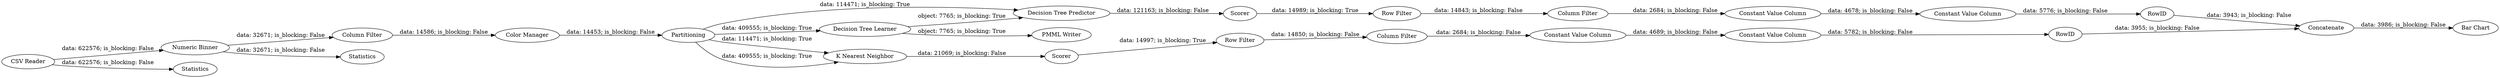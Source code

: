 digraph {
	"-8782092090372171499_305" [label="Bar Chart"]
	"-4197355062486874194_294" [label="Column Filter"]
	"-8782092090372171499_21" [label=Scorer]
	"-8782092090372171499_7" [label="Column Filter"]
	"-4197355062486874194_293" [label=RowID]
	"5903156011853067029_32" [label="Row Filter"]
	"-8782092090372171499_6" [label=Statistics]
	"-8782092090372171499_8" [label="Color Manager"]
	"5903156011853067029_293" [label=RowID]
	"-4197355062486874194_303" [label="Row Filter"]
	"-8782092090372171499_4" [label="Numeric Binner"]
	"-8782092090372171499_300" [label=Concatenate]
	"-8782092090372171499_9" [label=Partitioning]
	"-4197355062486874194_292" [label="Constant Value Column"]
	"5903156011853067029_290" [label="Constant Value Column"]
	"-8782092090372171499_5" [label=Statistics]
	"-8782092090372171499_11" [label="Decision Tree Predictor"]
	"-8782092090372171499_10" [label="Decision Tree Learner"]
	"5903156011853067029_292" [label="Constant Value Column"]
	"-4197355062486874194_290" [label="Constant Value Column"]
	"-8782092090372171499_1" [label="CSV Reader"]
	"5903156011853067029_294" [label="Column Filter"]
	"-8782092090372171499_30" [label="K Nearest Neighbor"]
	"-8782092090372171499_22" [label="PMML Writer"]
	"-8782092090372171499_31" [label=Scorer]
	"-4197355062486874194_303" -> "-4197355062486874194_294" [label="data: 14850; is_blocking: False"]
	"-8782092090372171499_10" -> "-8782092090372171499_22" [label="object: 7765; is_blocking: True"]
	"-8782092090372171499_9" -> "-8782092090372171499_10" [label="data: 409555; is_blocking: True"]
	"-8782092090372171499_11" -> "-8782092090372171499_21" [label="data: 121163; is_blocking: False"]
	"-8782092090372171499_9" -> "-8782092090372171499_30" [label="data: 114471; is_blocking: True"]
	"5903156011853067029_292" -> "5903156011853067029_293" [label="data: 5776; is_blocking: False"]
	"-4197355062486874194_292" -> "-4197355062486874194_293" [label="data: 5782; is_blocking: False"]
	"5903156011853067029_293" -> "-8782092090372171499_300" [label="data: 3943; is_blocking: False"]
	"-8782092090372171499_21" -> "5903156011853067029_32" [label="data: 14989; is_blocking: True"]
	"-8782092090372171499_9" -> "-8782092090372171499_30" [label="data: 409555; is_blocking: True"]
	"-8782092090372171499_30" -> "-8782092090372171499_31" [label="data: 21069; is_blocking: False"]
	"-4197355062486874194_290" -> "-4197355062486874194_292" [label="data: 4689; is_blocking: False"]
	"-8782092090372171499_31" -> "-4197355062486874194_303" [label="data: 14997; is_blocking: True"]
	"-8782092090372171499_9" -> "-8782092090372171499_11" [label="data: 114471; is_blocking: True"]
	"-4197355062486874194_294" -> "-4197355062486874194_290" [label="data: 2684; is_blocking: False"]
	"5903156011853067029_290" -> "5903156011853067029_292" [label="data: 4678; is_blocking: False"]
	"-8782092090372171499_7" -> "-8782092090372171499_8" [label="data: 14586; is_blocking: False"]
	"-8782092090372171499_300" -> "-8782092090372171499_305" [label="data: 3986; is_blocking: False"]
	"-8782092090372171499_4" -> "-8782092090372171499_7" [label="data: 32671; is_blocking: False"]
	"-8782092090372171499_8" -> "-8782092090372171499_9" [label="data: 14453; is_blocking: False"]
	"-4197355062486874194_293" -> "-8782092090372171499_300" [label="data: 3955; is_blocking: False"]
	"5903156011853067029_294" -> "5903156011853067029_290" [label="data: 2684; is_blocking: False"]
	"-8782092090372171499_4" -> "-8782092090372171499_6" [label="data: 32671; is_blocking: False"]
	"-8782092090372171499_1" -> "-8782092090372171499_4" [label="data: 622576; is_blocking: False"]
	"-8782092090372171499_10" -> "-8782092090372171499_11" [label="object: 7765; is_blocking: True"]
	"-8782092090372171499_1" -> "-8782092090372171499_5" [label="data: 622576; is_blocking: False"]
	"5903156011853067029_32" -> "5903156011853067029_294" [label="data: 14843; is_blocking: False"]
	rankdir=LR
}
